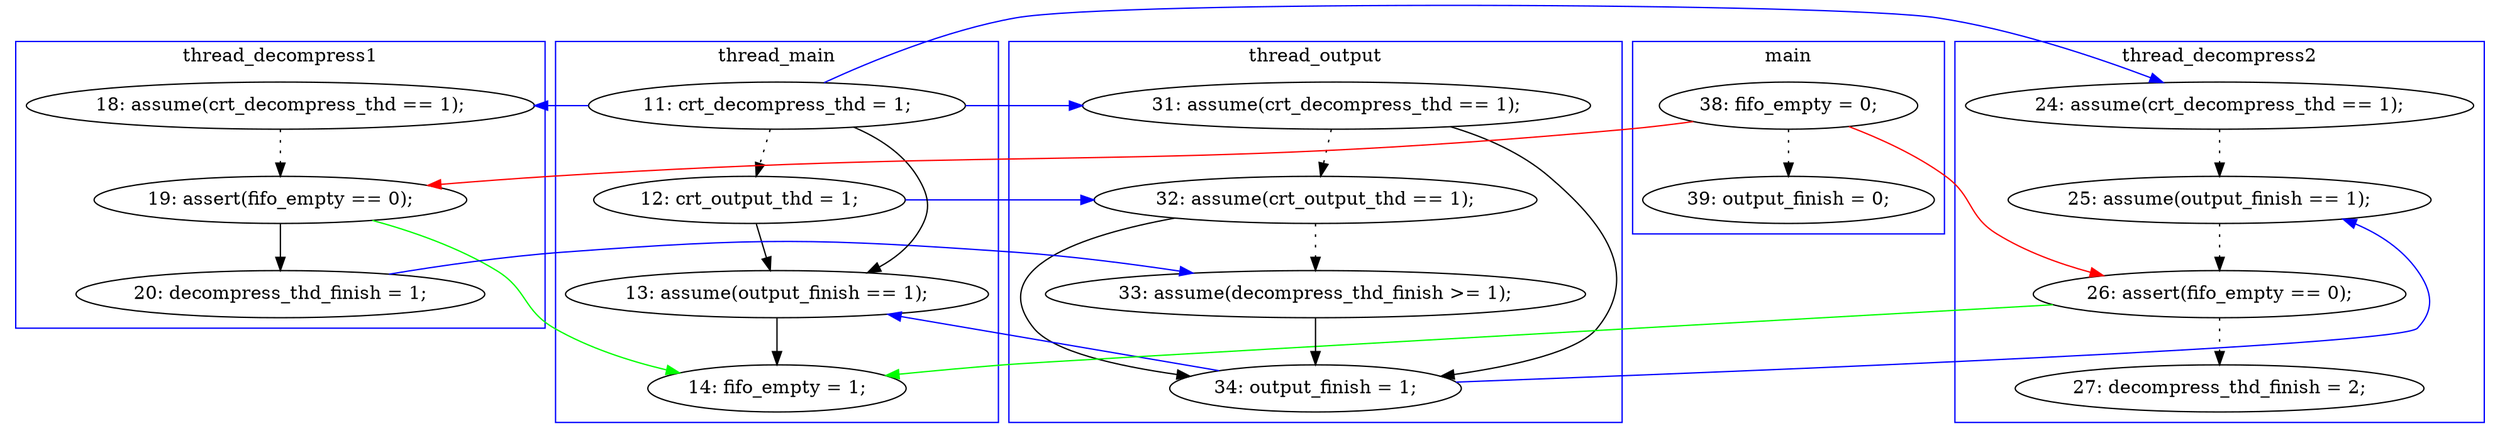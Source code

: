 digraph ProofObject {
	12 -> 21 [color = Blue, constraint = false]
	16 -> 18 [color = Black]
	19 -> 21 [style = dotted, color = black]
	19 -> 23 [color = Black]
	15 -> 24 [style = dotted, color = black]
	9 -> 19 [color = Blue, constraint = false]
	9 -> 26 [color = Black]
	10 -> 16 [style = dotted, color = black]
	29 -> 32 [style = dotted, color = black]
	2 -> 3 [style = dotted, color = black]
	29 -> 31 [color = Green, constraint = false]
	9 -> 15 [color = Blue, constraint = false]
	23 -> 26 [color = Blue, constraint = false]
	23 -> 24 [color = Blue, constraint = false]
	12 -> 26 [color = Black]
	16 -> 31 [color = Green, constraint = false]
	9 -> 10 [color = Blue, constraint = false]
	21 -> 22 [style = dotted, color = black]
	18 -> 22 [color = Blue, constraint = false]
	2 -> 29 [color = Red, constraint = false]
	2 -> 16 [color = Red, constraint = false]
	21 -> 23 [color = Black]
	9 -> 12 [style = dotted, color = black]
	24 -> 29 [style = dotted, color = black]
	22 -> 23 [color = Black]
	26 -> 31 [color = Black]
	subgraph cluster0 {
		label = main
		color = blue
		3  [label = "39: output_finish = 0;"]
		2  [label = "38: fifo_empty = 0;"]
	}
	subgraph cluster2 {
		label = thread_decompress1
		color = blue
		10  [label = "18: assume(crt_decompress_thd == 1);"]
		18  [label = "20: decompress_thd_finish = 1;"]
		16  [label = "19: assert(fifo_empty == 0);"]
	}
	subgraph cluster3 {
		label = thread_decompress2
		color = blue
		29  [label = "26: assert(fifo_empty == 0);"]
		15  [label = "24: assume(crt_decompress_thd == 1);"]
		32  [label = "27: decompress_thd_finish = 2;"]
		24  [label = "25: assume(output_finish == 1);"]
	}
	subgraph cluster4 {
		label = thread_output
		color = blue
		22  [label = "33: assume(decompress_thd_finish >= 1);"]
		23  [label = "34: output_finish = 1;"]
		21  [label = "32: assume(crt_output_thd == 1);"]
		19  [label = "31: assume(crt_decompress_thd == 1);"]
	}
	subgraph cluster1 {
		label = thread_main
		color = blue
		31  [label = "14: fifo_empty = 1;"]
		9  [label = "11: crt_decompress_thd = 1;"]
		12  [label = "12: crt_output_thd = 1;"]
		26  [label = "13: assume(output_finish == 1);"]
	}
}